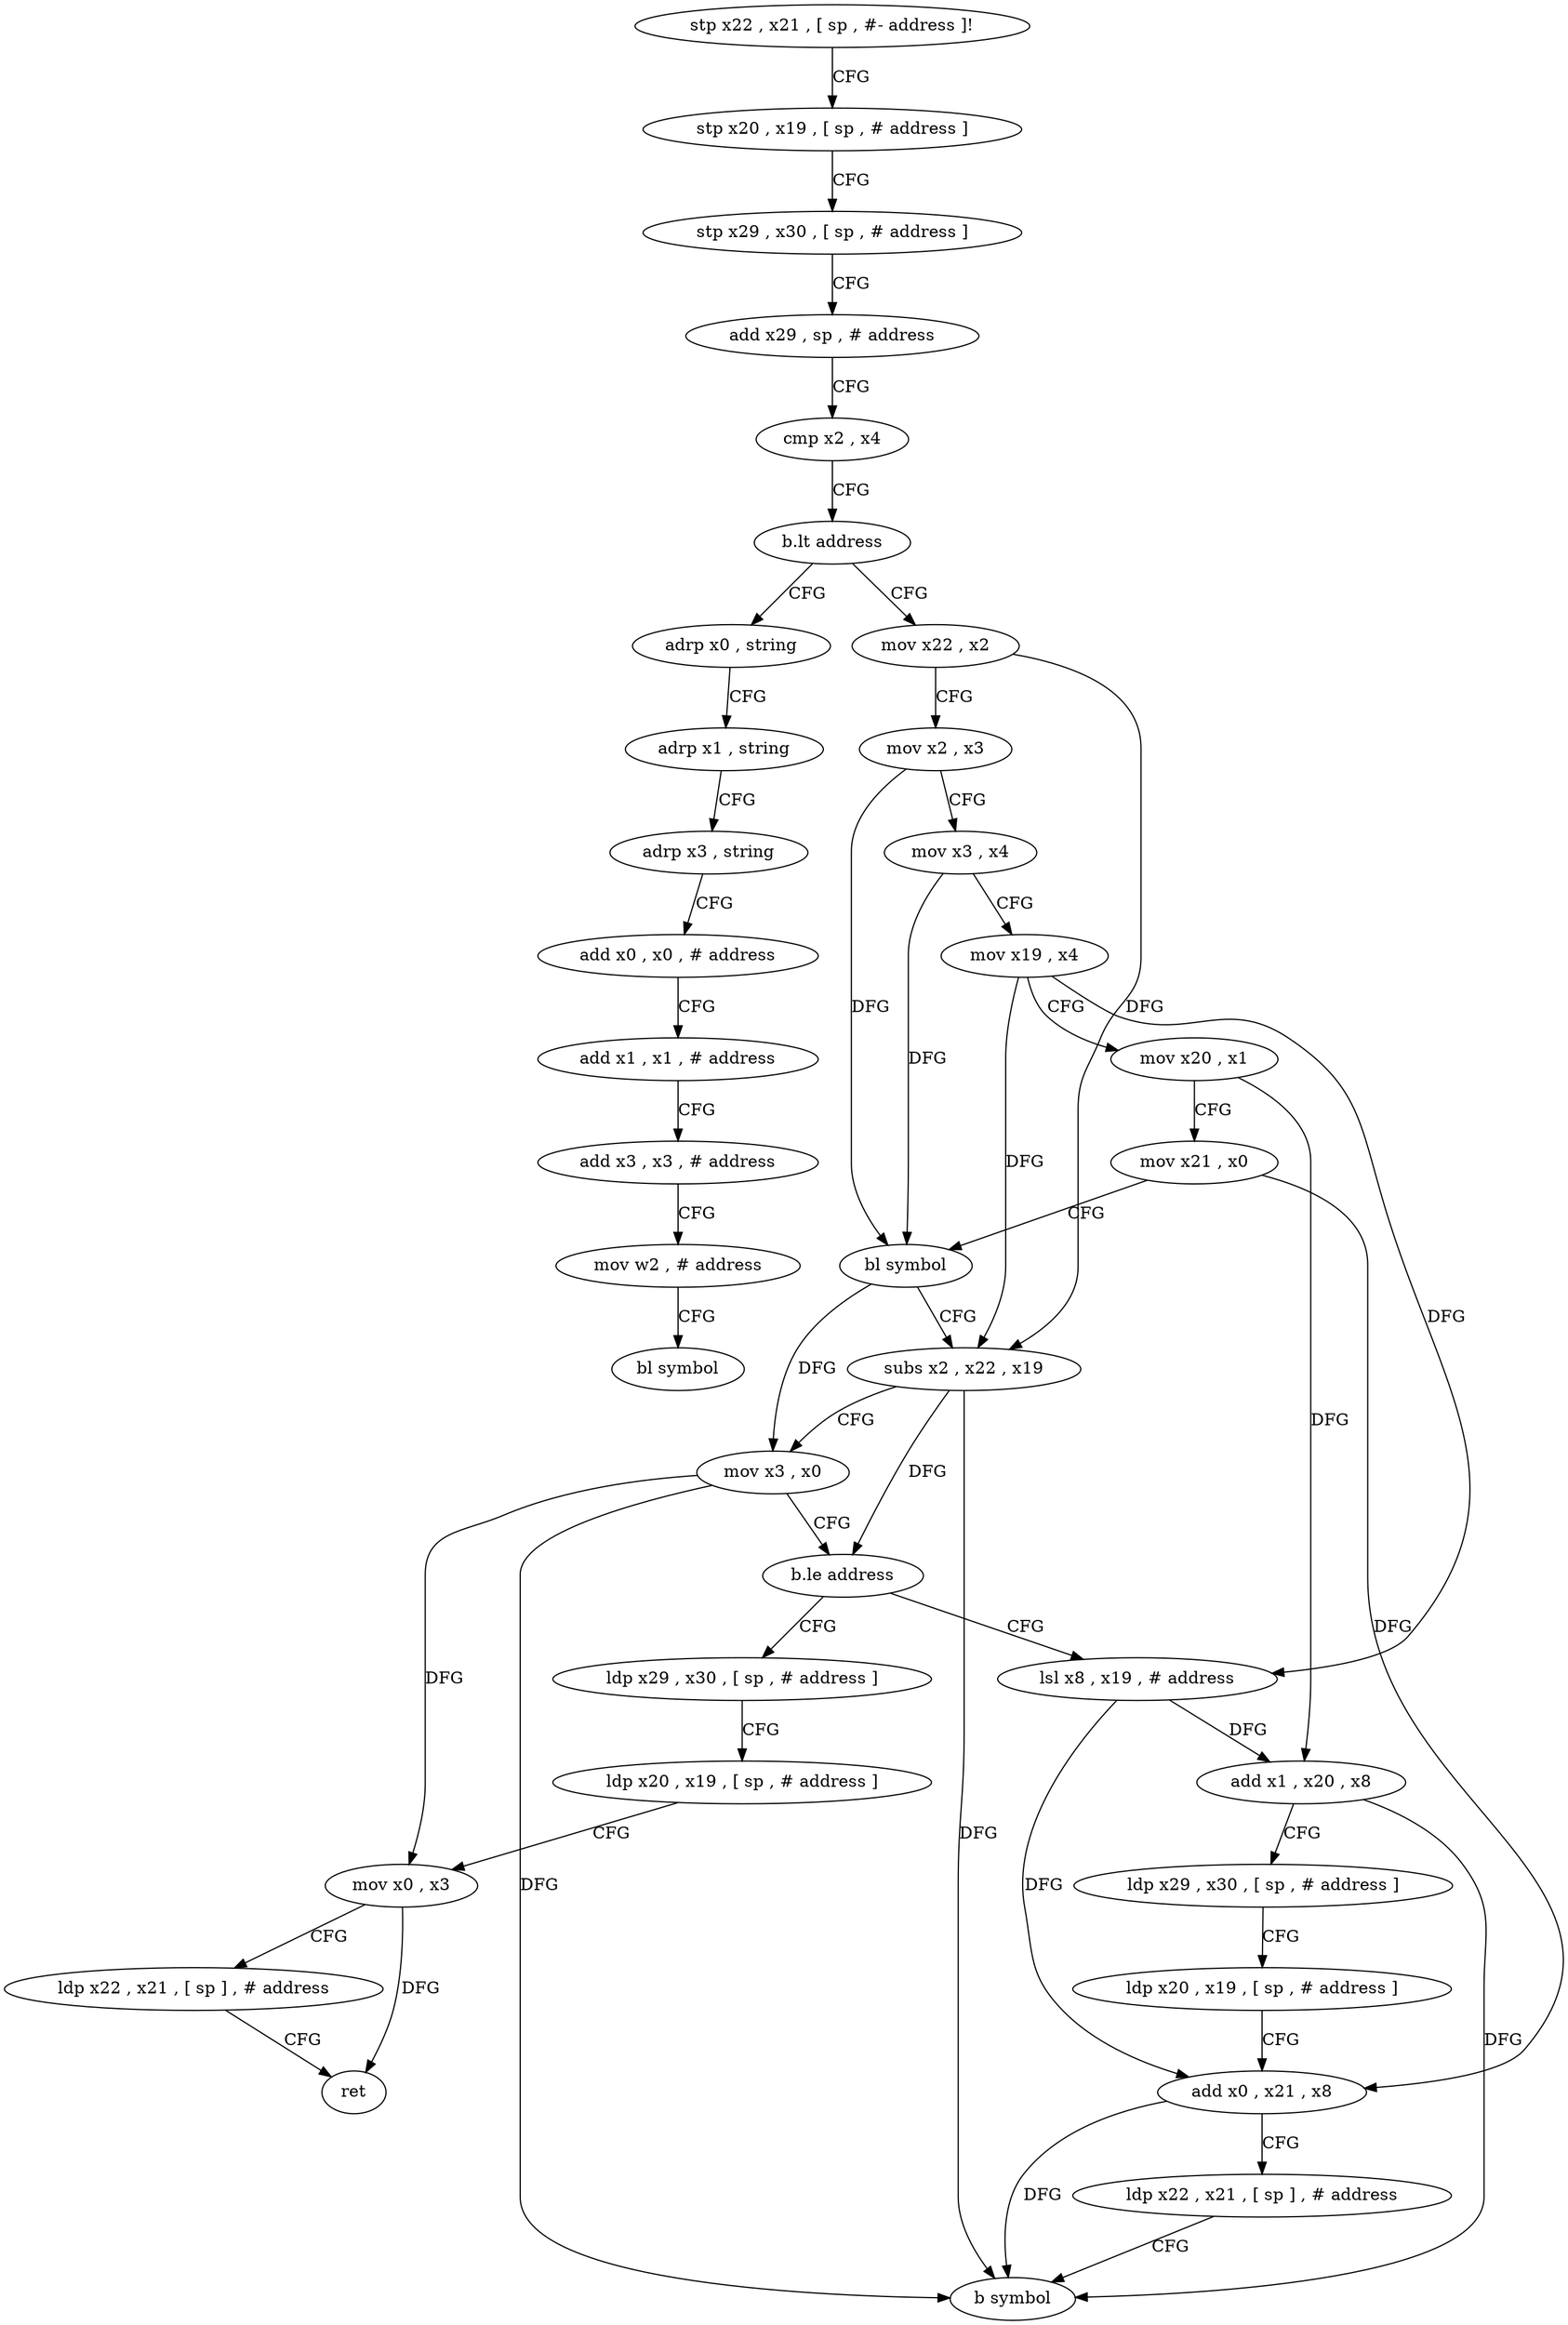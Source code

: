 digraph "func" {
"4217396" [label = "stp x22 , x21 , [ sp , #- address ]!" ]
"4217400" [label = "stp x20 , x19 , [ sp , # address ]" ]
"4217404" [label = "stp x29 , x30 , [ sp , # address ]" ]
"4217408" [label = "add x29 , sp , # address" ]
"4217412" [label = "cmp x2 , x4" ]
"4217416" [label = "b.lt address" ]
"4217508" [label = "adrp x0 , string" ]
"4217420" [label = "mov x22 , x2" ]
"4217512" [label = "adrp x1 , string" ]
"4217516" [label = "adrp x3 , string" ]
"4217520" [label = "add x0 , x0 , # address" ]
"4217524" [label = "add x1 , x1 , # address" ]
"4217528" [label = "add x3 , x3 , # address" ]
"4217532" [label = "mov w2 , # address" ]
"4217536" [label = "bl symbol" ]
"4217424" [label = "mov x2 , x3" ]
"4217428" [label = "mov x3 , x4" ]
"4217432" [label = "mov x19 , x4" ]
"4217436" [label = "mov x20 , x1" ]
"4217440" [label = "mov x21 , x0" ]
"4217444" [label = "bl symbol" ]
"4217448" [label = "subs x2 , x22 , x19" ]
"4217452" [label = "mov x3 , x0" ]
"4217456" [label = "b.le address" ]
"4217488" [label = "ldp x29 , x30 , [ sp , # address ]" ]
"4217460" [label = "lsl x8 , x19 , # address" ]
"4217492" [label = "ldp x20 , x19 , [ sp , # address ]" ]
"4217496" [label = "mov x0 , x3" ]
"4217500" [label = "ldp x22 , x21 , [ sp ] , # address" ]
"4217504" [label = "ret" ]
"4217464" [label = "add x1 , x20 , x8" ]
"4217468" [label = "ldp x29 , x30 , [ sp , # address ]" ]
"4217472" [label = "ldp x20 , x19 , [ sp , # address ]" ]
"4217476" [label = "add x0 , x21 , x8" ]
"4217480" [label = "ldp x22 , x21 , [ sp ] , # address" ]
"4217484" [label = "b symbol" ]
"4217396" -> "4217400" [ label = "CFG" ]
"4217400" -> "4217404" [ label = "CFG" ]
"4217404" -> "4217408" [ label = "CFG" ]
"4217408" -> "4217412" [ label = "CFG" ]
"4217412" -> "4217416" [ label = "CFG" ]
"4217416" -> "4217508" [ label = "CFG" ]
"4217416" -> "4217420" [ label = "CFG" ]
"4217508" -> "4217512" [ label = "CFG" ]
"4217420" -> "4217424" [ label = "CFG" ]
"4217420" -> "4217448" [ label = "DFG" ]
"4217512" -> "4217516" [ label = "CFG" ]
"4217516" -> "4217520" [ label = "CFG" ]
"4217520" -> "4217524" [ label = "CFG" ]
"4217524" -> "4217528" [ label = "CFG" ]
"4217528" -> "4217532" [ label = "CFG" ]
"4217532" -> "4217536" [ label = "CFG" ]
"4217424" -> "4217428" [ label = "CFG" ]
"4217424" -> "4217444" [ label = "DFG" ]
"4217428" -> "4217432" [ label = "CFG" ]
"4217428" -> "4217444" [ label = "DFG" ]
"4217432" -> "4217436" [ label = "CFG" ]
"4217432" -> "4217448" [ label = "DFG" ]
"4217432" -> "4217460" [ label = "DFG" ]
"4217436" -> "4217440" [ label = "CFG" ]
"4217436" -> "4217464" [ label = "DFG" ]
"4217440" -> "4217444" [ label = "CFG" ]
"4217440" -> "4217476" [ label = "DFG" ]
"4217444" -> "4217448" [ label = "CFG" ]
"4217444" -> "4217452" [ label = "DFG" ]
"4217448" -> "4217452" [ label = "CFG" ]
"4217448" -> "4217484" [ label = "DFG" ]
"4217448" -> "4217456" [ label = "DFG" ]
"4217452" -> "4217456" [ label = "CFG" ]
"4217452" -> "4217496" [ label = "DFG" ]
"4217452" -> "4217484" [ label = "DFG" ]
"4217456" -> "4217488" [ label = "CFG" ]
"4217456" -> "4217460" [ label = "CFG" ]
"4217488" -> "4217492" [ label = "CFG" ]
"4217460" -> "4217464" [ label = "DFG" ]
"4217460" -> "4217476" [ label = "DFG" ]
"4217492" -> "4217496" [ label = "CFG" ]
"4217496" -> "4217500" [ label = "CFG" ]
"4217496" -> "4217504" [ label = "DFG" ]
"4217500" -> "4217504" [ label = "CFG" ]
"4217464" -> "4217468" [ label = "CFG" ]
"4217464" -> "4217484" [ label = "DFG" ]
"4217468" -> "4217472" [ label = "CFG" ]
"4217472" -> "4217476" [ label = "CFG" ]
"4217476" -> "4217480" [ label = "CFG" ]
"4217476" -> "4217484" [ label = "DFG" ]
"4217480" -> "4217484" [ label = "CFG" ]
}
